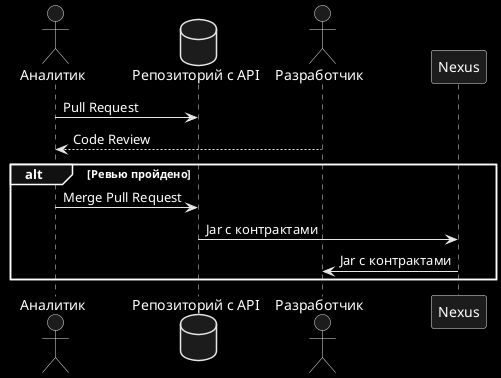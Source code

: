 @startuml
skinparam monochrome reverse

actor Аналитик as analyst
database "Репозиторий с API" as repo
actor Разработчик as dev
participant Nexus as nexus

analyst -> repo: Pull Request
dev --> analyst: Code Review
alt Ревью пройдено
analyst -> repo: Merge Pull Request
repo -> nexus: Jar с контрактами
nexus -> dev: Jar с контрактами
end
@enduml